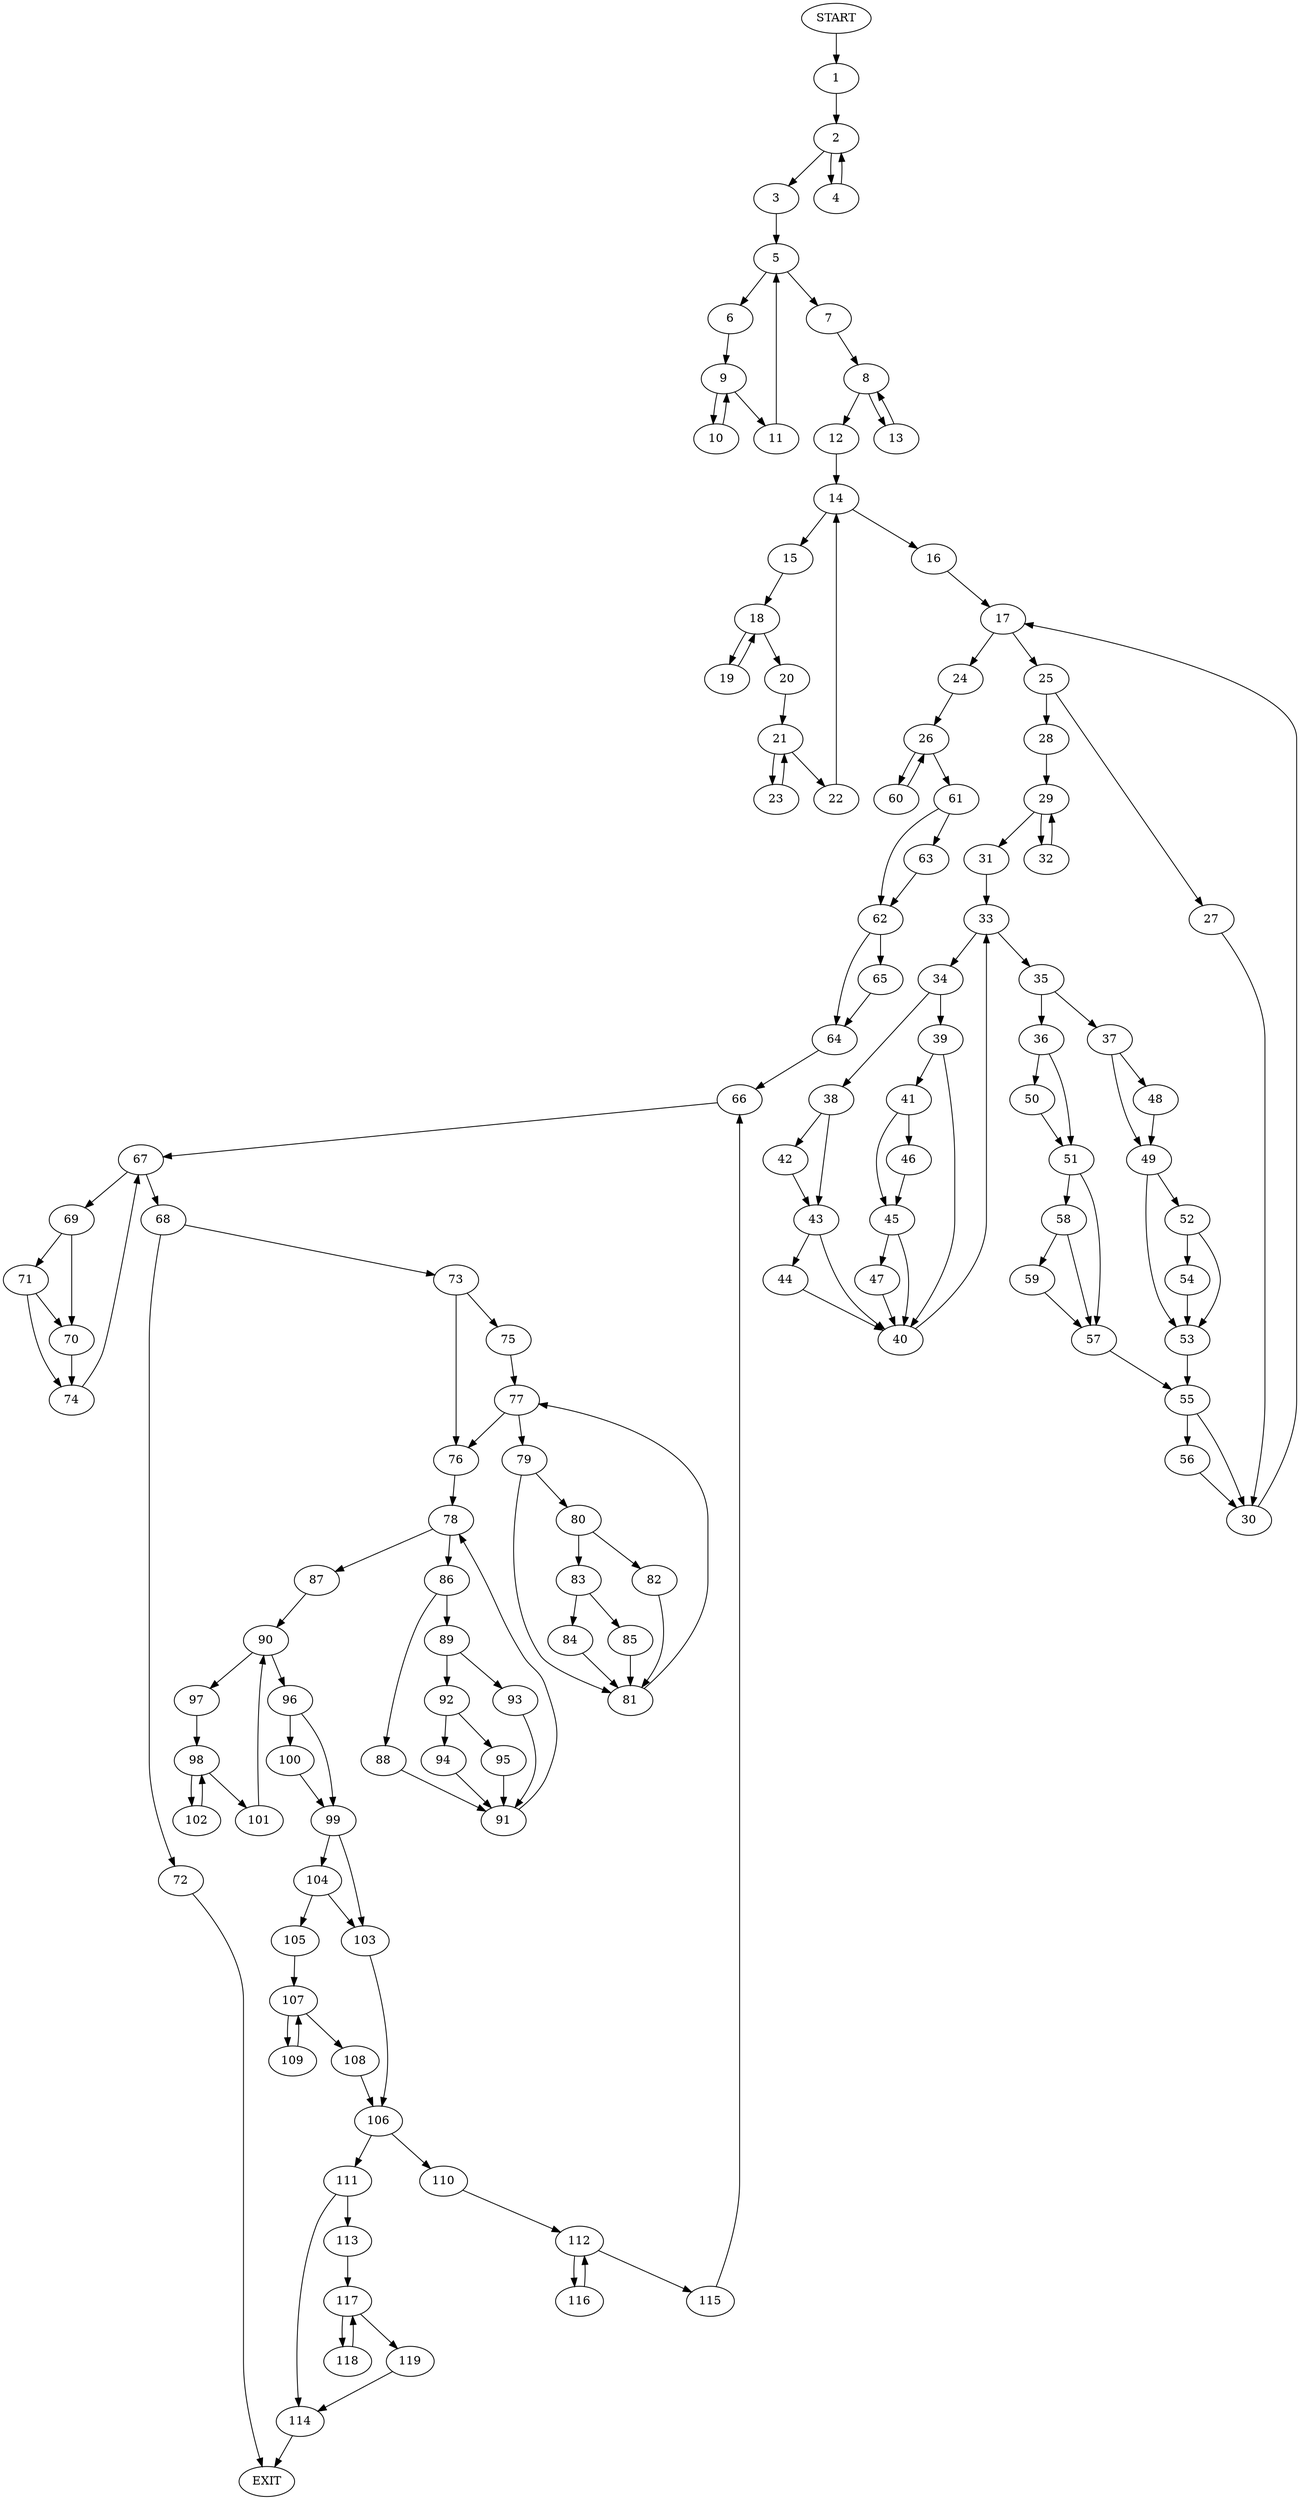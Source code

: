 digraph {
0 [label="START"]
120 [label="EXIT"]
0 -> 1
1 -> 2
2 -> 3
2 -> 4
4 -> 2
3 -> 5
5 -> 6
5 -> 7
7 -> 8
6 -> 9
9 -> 10
9 -> 11
10 -> 9
11 -> 5
8 -> 12
8 -> 13
12 -> 14
13 -> 8
14 -> 15
14 -> 16
16 -> 17
15 -> 18
18 -> 19
18 -> 20
19 -> 18
20 -> 21
21 -> 22
21 -> 23
23 -> 21
22 -> 14
17 -> 24
17 -> 25
24 -> 26
25 -> 27
25 -> 28
28 -> 29
27 -> 30
30 -> 17
29 -> 31
29 -> 32
32 -> 29
31 -> 33
33 -> 34
33 -> 35
35 -> 36
35 -> 37
34 -> 38
34 -> 39
39 -> 40
39 -> 41
38 -> 42
38 -> 43
43 -> 40
43 -> 44
42 -> 43
40 -> 33
44 -> 40
41 -> 45
41 -> 46
46 -> 45
45 -> 40
45 -> 47
47 -> 40
37 -> 48
37 -> 49
36 -> 50
36 -> 51
48 -> 49
49 -> 52
49 -> 53
52 -> 53
52 -> 54
53 -> 55
54 -> 53
55 -> 30
55 -> 56
51 -> 57
51 -> 58
50 -> 51
57 -> 55
58 -> 59
58 -> 57
59 -> 57
56 -> 30
26 -> 60
26 -> 61
61 -> 62
61 -> 63
60 -> 26
62 -> 64
62 -> 65
63 -> 62
64 -> 66
65 -> 64
66 -> 67
67 -> 68
67 -> 69
69 -> 70
69 -> 71
68 -> 72
68 -> 73
71 -> 70
71 -> 74
70 -> 74
74 -> 67
73 -> 75
73 -> 76
72 -> 120
75 -> 77
76 -> 78
77 -> 79
77 -> 76
79 -> 80
79 -> 81
81 -> 77
80 -> 82
80 -> 83
82 -> 81
83 -> 84
83 -> 85
85 -> 81
84 -> 81
78 -> 86
78 -> 87
86 -> 88
86 -> 89
87 -> 90
88 -> 91
89 -> 92
89 -> 93
91 -> 78
93 -> 91
92 -> 94
92 -> 95
95 -> 91
94 -> 91
90 -> 96
90 -> 97
97 -> 98
96 -> 99
96 -> 100
98 -> 101
98 -> 102
101 -> 90
102 -> 98
99 -> 103
99 -> 104
100 -> 99
104 -> 103
104 -> 105
103 -> 106
105 -> 107
107 -> 108
107 -> 109
109 -> 107
108 -> 106
106 -> 110
106 -> 111
110 -> 112
111 -> 113
111 -> 114
112 -> 115
112 -> 116
116 -> 112
115 -> 66
113 -> 117
114 -> 120
117 -> 118
117 -> 119
118 -> 117
119 -> 114
}
